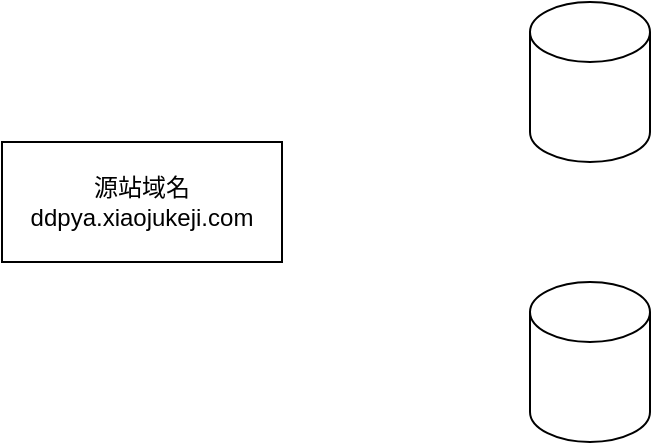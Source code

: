 <mxfile version="23.1.8" type="github">
  <diagram name="第 1 页" id="NesA2y06wdZZyrnUfi4t">
    <mxGraphModel dx="1434" dy="786" grid="1" gridSize="10" guides="1" tooltips="1" connect="1" arrows="1" fold="1" page="1" pageScale="1" pageWidth="827" pageHeight="1169" math="0" shadow="0">
      <root>
        <mxCell id="0" />
        <mxCell id="1" parent="0" />
        <mxCell id="J8ANrcXyntHdoeguItRU-2" value="源站域名&lt;br&gt;ddpya.xiaojukeji.com" style="rounded=0;whiteSpace=wrap;html=1;" vertex="1" parent="1">
          <mxGeometry x="150" y="310" width="140" height="60" as="geometry" />
        </mxCell>
        <mxCell id="J8ANrcXyntHdoeguItRU-3" value="" style="shape=cylinder3;whiteSpace=wrap;html=1;boundedLbl=1;backgroundOutline=1;size=15;" vertex="1" parent="1">
          <mxGeometry x="414" y="240" width="60" height="80" as="geometry" />
        </mxCell>
        <mxCell id="J8ANrcXyntHdoeguItRU-4" value="" style="shape=cylinder3;whiteSpace=wrap;html=1;boundedLbl=1;backgroundOutline=1;size=15;" vertex="1" parent="1">
          <mxGeometry x="414" y="380" width="60" height="80" as="geometry" />
        </mxCell>
      </root>
    </mxGraphModel>
  </diagram>
</mxfile>

